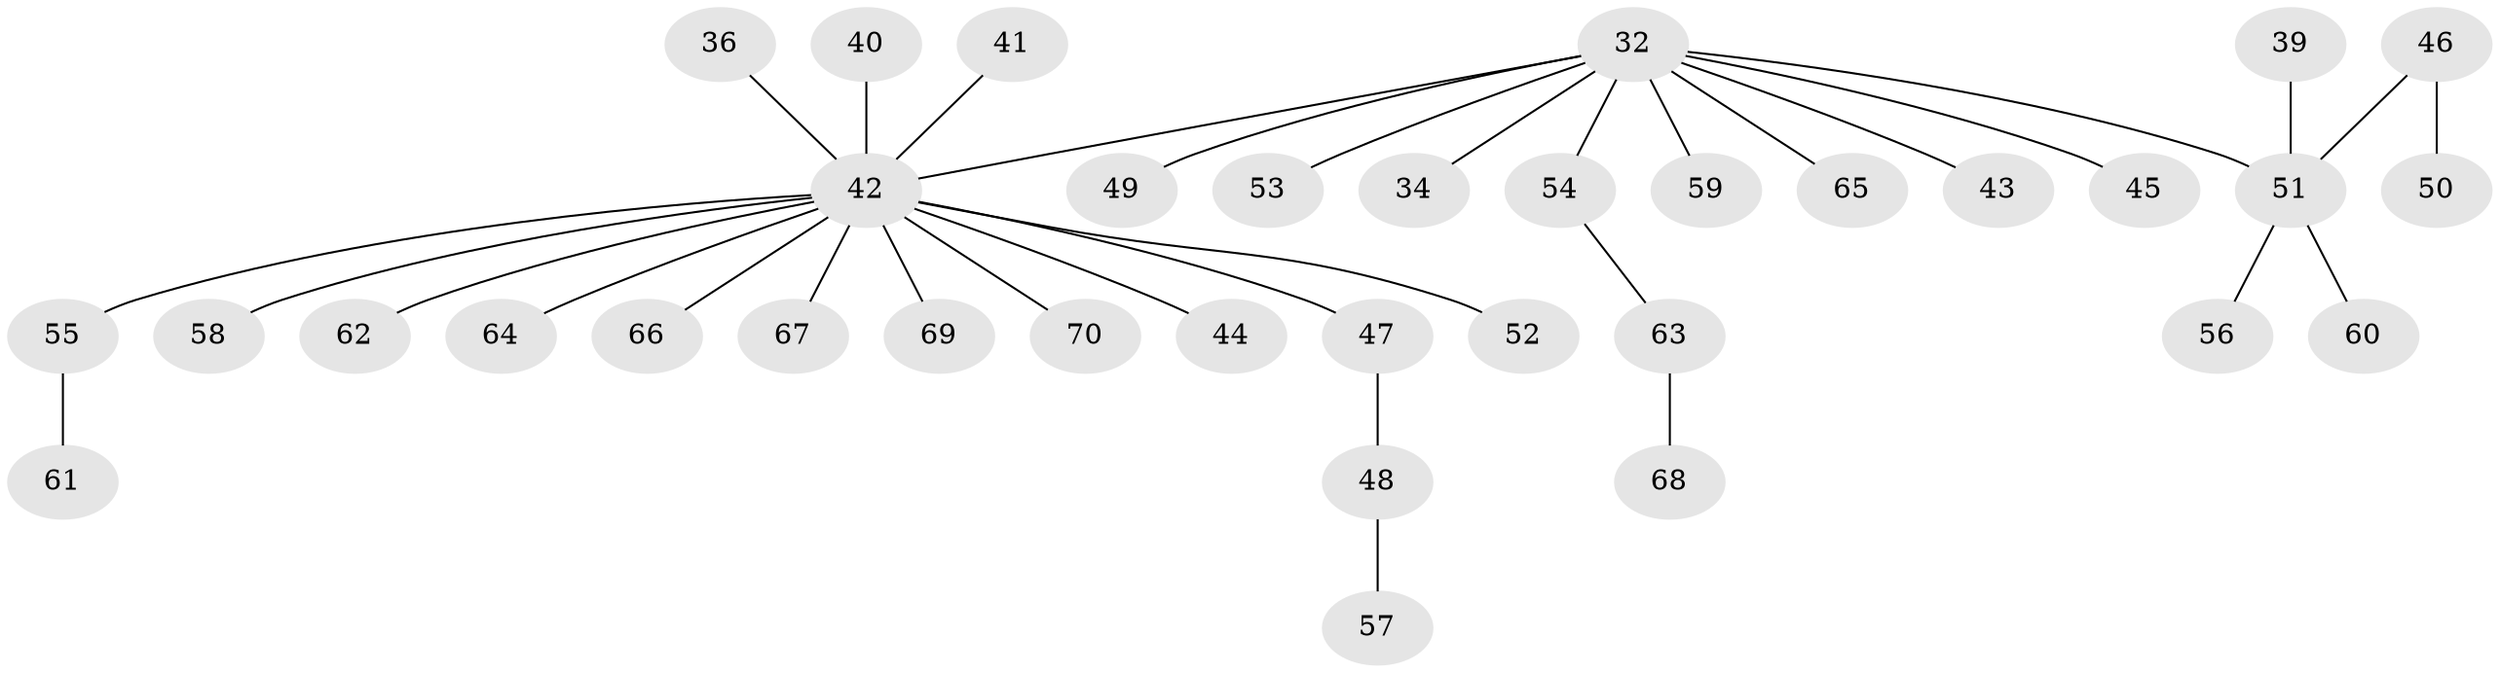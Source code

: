 // original degree distribution, {6: 0.04285714285714286, 2: 0.2714285714285714, 4: 0.05714285714285714, 7: 0.014285714285714285, 3: 0.08571428571428572, 5: 0.014285714285714285, 1: 0.5142857142857142}
// Generated by graph-tools (version 1.1) at 2025/53/03/09/25 04:53:20]
// undirected, 35 vertices, 34 edges
graph export_dot {
graph [start="1"]
  node [color=gray90,style=filled];
  32 [super="+1+17+25+26"];
  34;
  36;
  39;
  40;
  41;
  42 [super="+33+3+7+37+31+38+9+13+14+21+35+23+24+28+30"];
  43;
  44;
  45;
  46;
  47;
  48;
  49;
  50;
  51 [super="+27+10+29"];
  52;
  53;
  54;
  55;
  56;
  57;
  58;
  59;
  60;
  61;
  62;
  63;
  64;
  65;
  66 [super="+8"];
  67;
  68;
  69;
  70;
  32 -- 49;
  32 -- 34;
  32 -- 65;
  32 -- 53;
  32 -- 54;
  32 -- 43;
  32 -- 45;
  32 -- 42;
  32 -- 51;
  32 -- 59;
  36 -- 42;
  39 -- 51;
  40 -- 42;
  41 -- 42;
  42 -- 55;
  42 -- 62;
  42 -- 69;
  42 -- 67;
  42 -- 64;
  42 -- 58;
  42 -- 44;
  42 -- 70;
  42 -- 47;
  42 -- 66;
  42 -- 52;
  46 -- 50;
  46 -- 51;
  47 -- 48;
  48 -- 57;
  51 -- 56;
  51 -- 60;
  54 -- 63;
  55 -- 61;
  63 -- 68;
}
